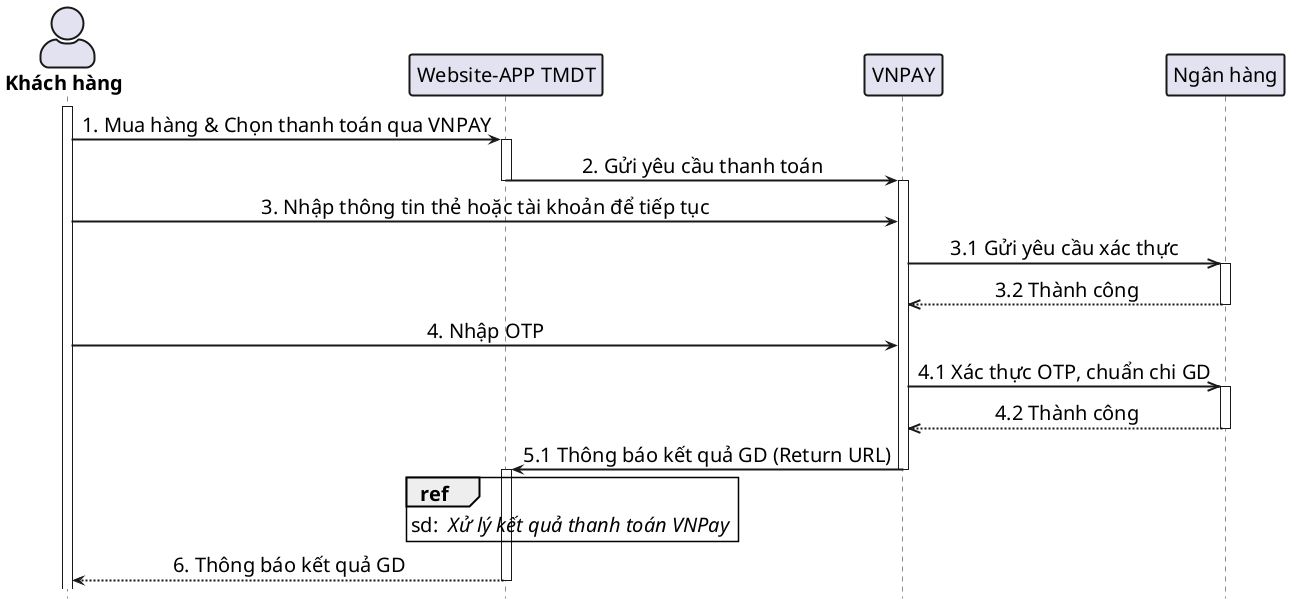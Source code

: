 @startuml

' General configuration
skinparam defaultFontSize 20
' skinparam maxMessageSize 60
skinparam sequenceMessageAlign center

' Actor style configuration
skinparam actorStyle awesome

' Arrow and border thickness configuration
skinparam {
    ArrowThickness 2
    ParticipantBorderThickness 2
    ActorBorderThickness 2
    LifeLineBorderThickness 2
    ActivationBorderThickness 2
}

' Life line color configuration
skinparam LifeLineBorderColor black

' Font style configuration for components
skinparam {
    actorFontStyle bold
    boundaryFontStyle bold
    controlFontStyle bold
    entityFontStyle bold
    databaseFontStyle bold
}

' Define components
actor "Khách hàng" as Customer
participant "Website-APP TMDT" as Website
participant "VNPAY" as VNPAY
participant "Ngân hàng" as Bank

activate Customer
Customer -> Website : 1. Mua hàng & Chọn thanh toán qua VNPAY
activate Website
Website -> VNPAY : 2. Gửi yêu cầu thanh toán
deactivate Website
activate VNPAY
Customer -> VNPAY : 3. Nhập thông tin thẻ hoặc tài khoản để tiếp tục
VNPAY ->> Bank : 3.1 Gửi yêu cầu xác thực
activate Bank
Bank -->> VNPAY : 3.2 Thành công
deactivate Bank
Customer -> VNPAY : 4. Nhập OTP
VNPAY ->> Bank : 4.1 Xác thực OTP, chuẩn chi GD
activate Bank
Bank -->> VNPAY : 4.2 Thành công
deactivate Bank
VNPAY -> Website : 5.1 Thông báo kết quả GD (Return URL)
ref over Website
    sd: // Xử lý kết quả thanh toán VNPay //
end

deactivate VNPAY
activate Website
Customer <-- Website : 6. Thông báo kết quả GD
deactivate Website

hide footbox
@enduml